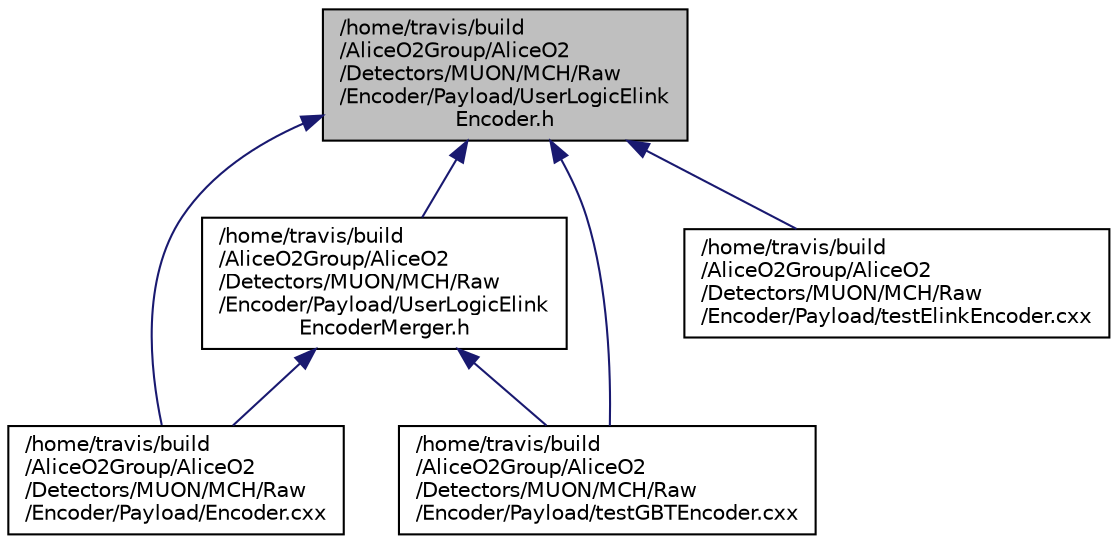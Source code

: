 digraph "/home/travis/build/AliceO2Group/AliceO2/Detectors/MUON/MCH/Raw/Encoder/Payload/UserLogicElinkEncoder.h"
{
 // INTERACTIVE_SVG=YES
  bgcolor="transparent";
  edge [fontname="Helvetica",fontsize="10",labelfontname="Helvetica",labelfontsize="10"];
  node [fontname="Helvetica",fontsize="10",shape=record];
  Node17 [label="/home/travis/build\l/AliceO2Group/AliceO2\l/Detectors/MUON/MCH/Raw\l/Encoder/Payload/UserLogicElink\lEncoder.h",height=0.2,width=0.4,color="black", fillcolor="grey75", style="filled", fontcolor="black"];
  Node17 -> Node18 [dir="back",color="midnightblue",fontsize="10",style="solid",fontname="Helvetica"];
  Node18 [label="/home/travis/build\l/AliceO2Group/AliceO2\l/Detectors/MUON/MCH/Raw\l/Encoder/Payload/Encoder.cxx",height=0.2,width=0.4,color="black",URL="$d6/d9c/MUON_2MCH_2Raw_2Encoder_2Payload_2Encoder_8cxx.html"];
  Node17 -> Node19 [dir="back",color="midnightblue",fontsize="10",style="solid",fontname="Helvetica"];
  Node19 [label="/home/travis/build\l/AliceO2Group/AliceO2\l/Detectors/MUON/MCH/Raw\l/Encoder/Payload/UserLogicElink\lEncoderMerger.h",height=0.2,width=0.4,color="black",URL="$d8/dc5/UserLogicElinkEncoderMerger_8h.html"];
  Node19 -> Node18 [dir="back",color="midnightblue",fontsize="10",style="solid",fontname="Helvetica"];
  Node19 -> Node20 [dir="back",color="midnightblue",fontsize="10",style="solid",fontname="Helvetica"];
  Node20 [label="/home/travis/build\l/AliceO2Group/AliceO2\l/Detectors/MUON/MCH/Raw\l/Encoder/Payload/testGBTEncoder.cxx",height=0.2,width=0.4,color="black",URL="$d5/dd6/testGBTEncoder_8cxx.html"];
  Node17 -> Node21 [dir="back",color="midnightblue",fontsize="10",style="solid",fontname="Helvetica"];
  Node21 [label="/home/travis/build\l/AliceO2Group/AliceO2\l/Detectors/MUON/MCH/Raw\l/Encoder/Payload/testElinkEncoder.cxx",height=0.2,width=0.4,color="black",URL="$d4/df7/testElinkEncoder_8cxx.html"];
  Node17 -> Node20 [dir="back",color="midnightblue",fontsize="10",style="solid",fontname="Helvetica"];
}
